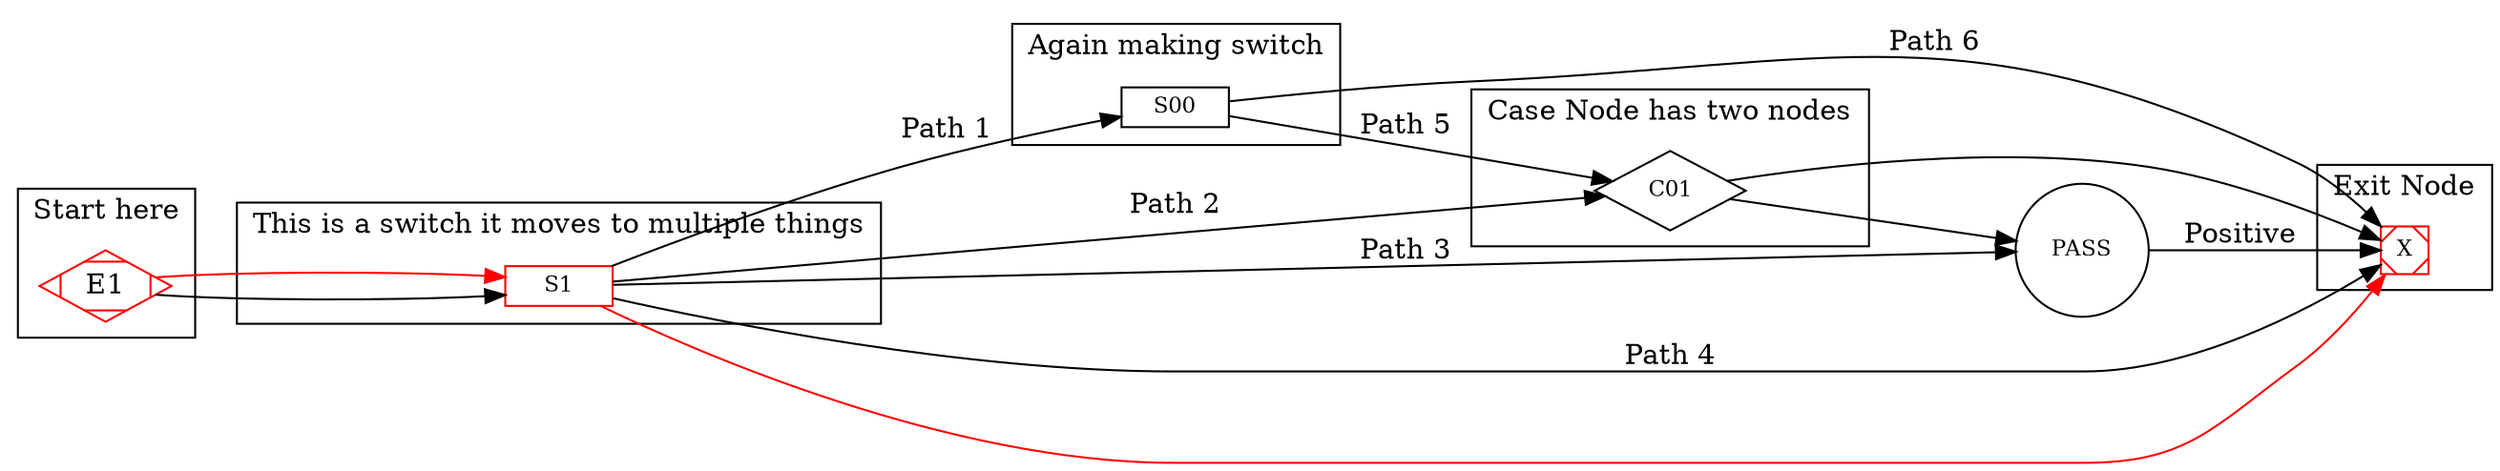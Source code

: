 
 digraph G {
	E1 [shape=Mdiamond];
	rankdir=LR;
	node [shape=record,height=.08,fontsize=11];
	E1 -> S1;
	subgraph "cluster_E1" { label="Start here"; E1; }
	S1 -> S00 [label="Path 1"];
	S1 -> C01 [label="Path 2"];
	S1 -> PASS [label="Path 3"];
	S1 -> X [label="Path 4"];
	subgraph "cluster_S1" { label="This is a switch it moves to multiple things"; S1;}
	S00 -> C01 [label="Path 5"];
	S00 -> X [label="Path 6"];
	subgraph "cluster_S00" { label="Again making switch"; S00;}
	C01 [shape=diamond]
	C01 -> PASS [label=""];
	C01 -> X [label=""];
	subgraph "cluster_C01" { label="Case Node has two nodes"; C01; }
	PASS [shape=circle]
	PASS -> X [label="Positive"];
	X [shape=Msquare]
	subgraph "cluster_X" { label="Exit Node"; X; }

	E1[color="red"]
	E1->S1 [color="red"]
	S1[color="red"]
	S1->X [color="red"]
	X [color="red"]
}

 digraph G1{
	E1_->S1_->X_
}